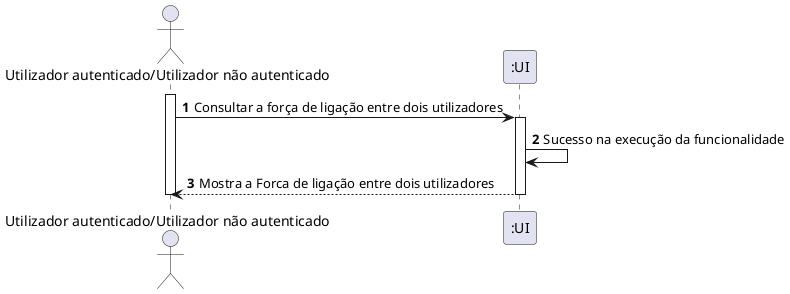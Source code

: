 @startuml
autonumber
'hide footbox

actor "Utilizador autenticado/Utilizador não autenticado" as u

activate u
u->":UI": Consultar a força de ligação entre dois utilizadores
activate ":UI"
":UI"->":UI": Sucesso na execução da funcionalidade
":UI"-->u: Mostra a Forca de ligação entre dois utilizadores
deactivate ":UI"
deactivate u
@enduml
